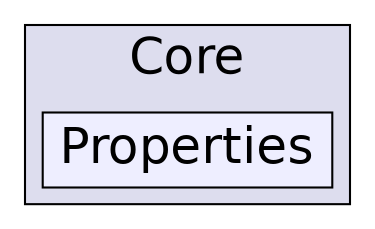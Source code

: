 digraph "C:/Users/nathanael/Documents/resizer/Core/Properties" {
  compound=true
  node [ fontsize="24", fontname="Helvetica"];
  edge [ labelfontsize="24", labelfontname="Helvetica"];
  subgraph clusterdir_c6310732a22f63c0c2fc5595561e68f1 {
    graph [ bgcolor="#ddddee", pencolor="black", label="Core" fontname="Helvetica", fontsize="24", URL="dir_c6310732a22f63c0c2fc5595561e68f1.html"]
  dir_53a2ebecadac6b73cd1c4a7607cd22eb [shape=box, label="Properties", style="filled", fillcolor="#eeeeff", pencolor="black", URL="dir_53a2ebecadac6b73cd1c4a7607cd22eb.html"];
  }
}
